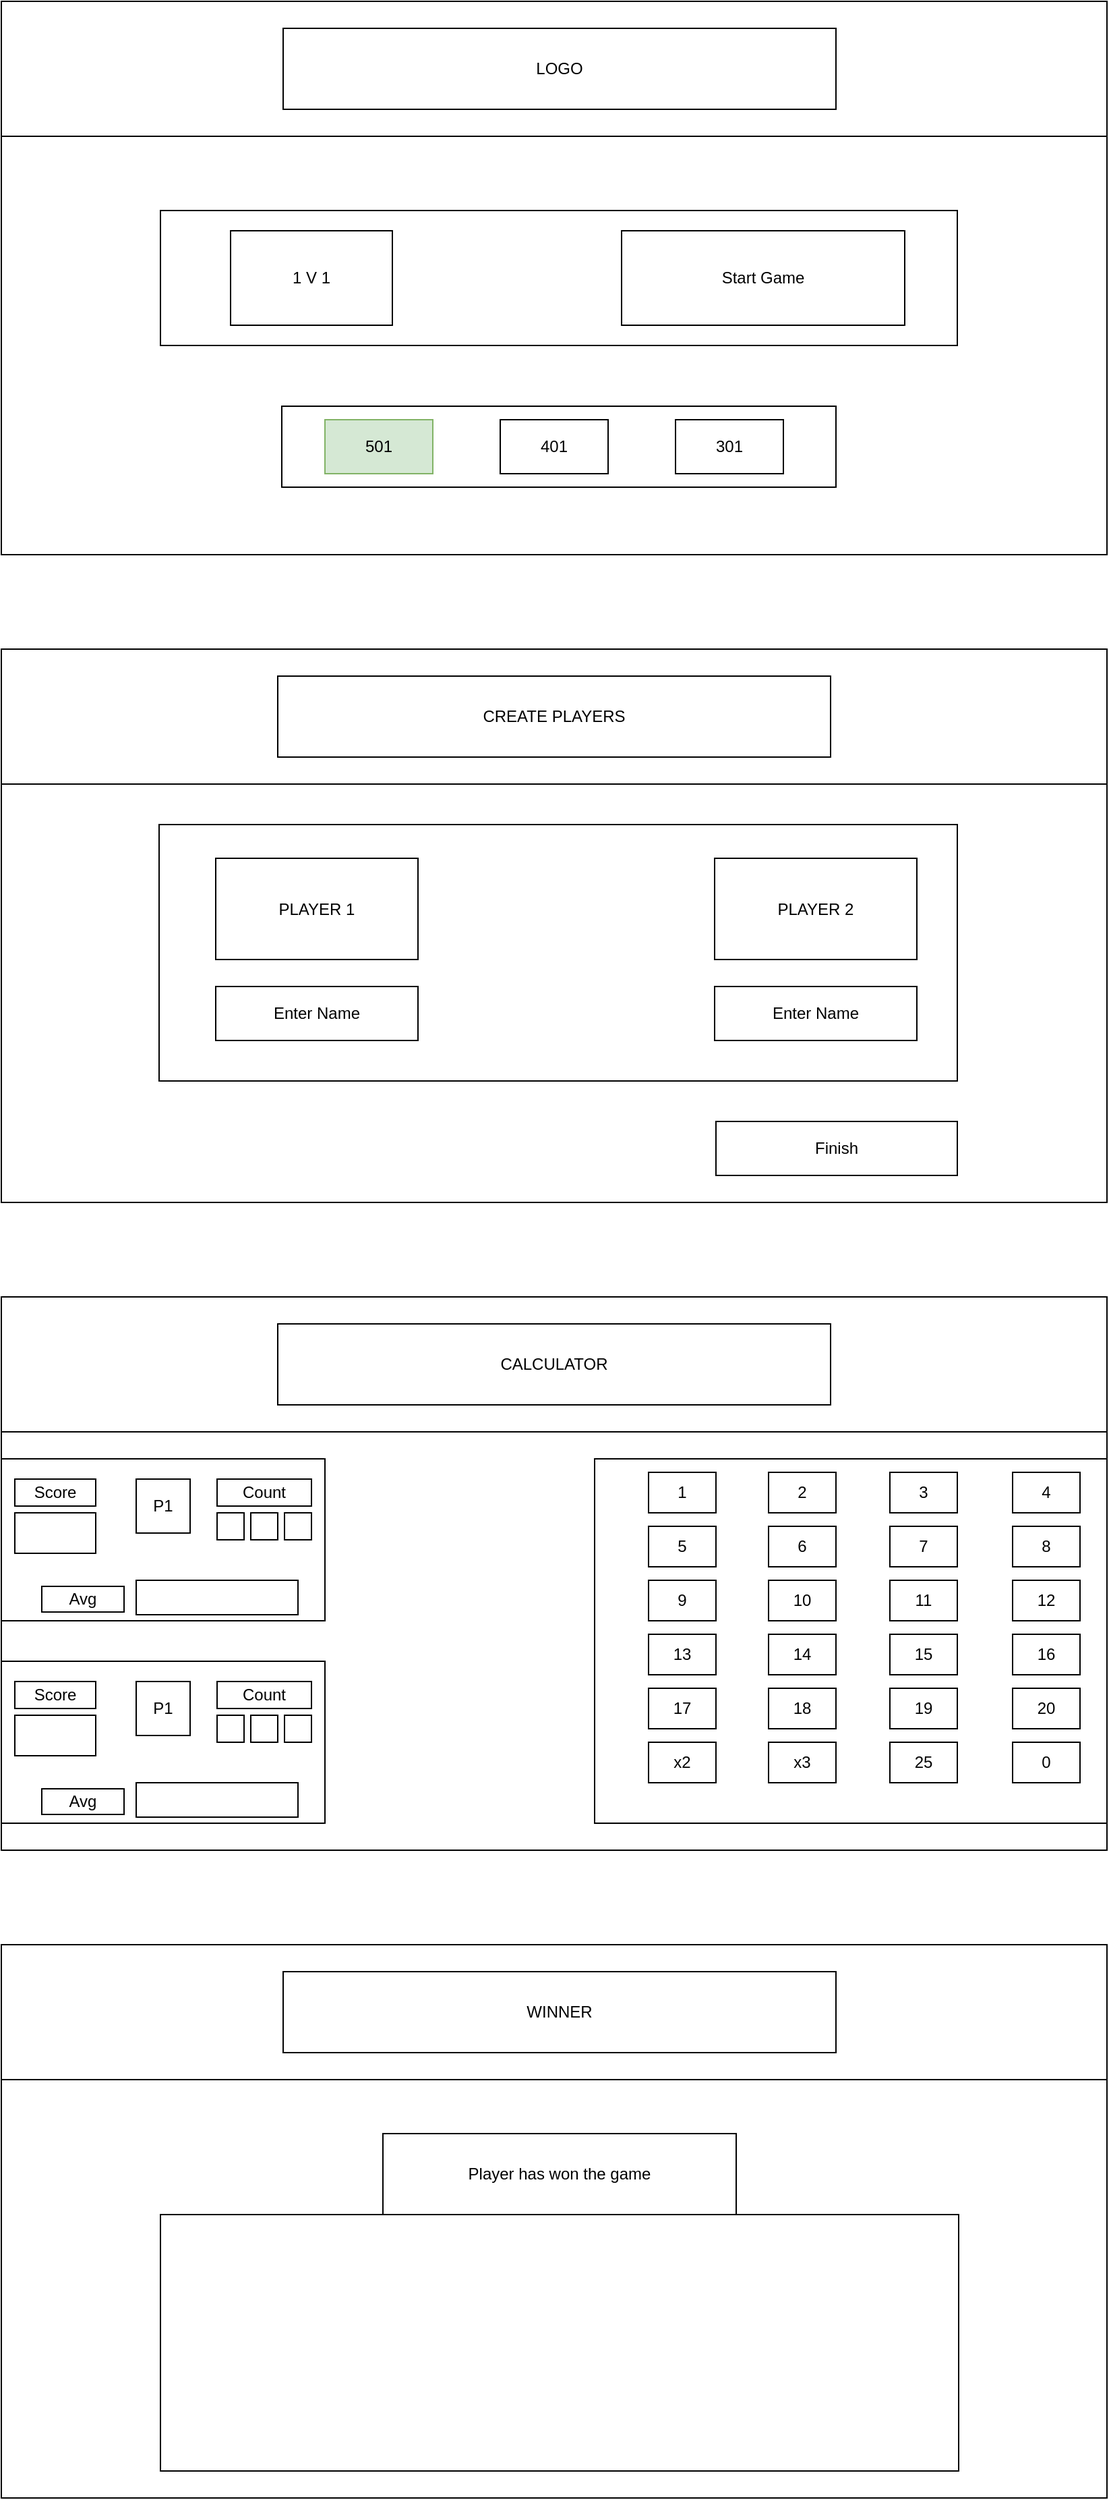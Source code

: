 <mxfile version="20.8.10" type="device"><diagram name="Seite-1" id="paZLR1A8twuQFrYivaNH"><mxGraphModel dx="929" dy="531" grid="1" gridSize="10" guides="1" tooltips="1" connect="1" arrows="1" fold="1" page="1" pageScale="1" pageWidth="827" pageHeight="1169" math="0" shadow="0"><root><mxCell id="0"/><mxCell id="1" parent="0"/><mxCell id="XDDbklvxgR-TvzOWc_MV-14" value="" style="rounded=0;whiteSpace=wrap;html=1;" vertex="1" parent="1"><mxGeometry width="820" height="410" as="geometry"/></mxCell><mxCell id="XDDbklvxgR-TvzOWc_MV-15" value="" style="rounded=0;whiteSpace=wrap;html=1;" vertex="1" parent="1"><mxGeometry y="480" width="820" height="410" as="geometry"/></mxCell><mxCell id="XDDbklvxgR-TvzOWc_MV-16" value="" style="rounded=0;whiteSpace=wrap;html=1;" vertex="1" parent="1"><mxGeometry y="960" width="820" height="410" as="geometry"/></mxCell><mxCell id="XDDbklvxgR-TvzOWc_MV-17" value="" style="rounded=0;whiteSpace=wrap;html=1;" vertex="1" parent="1"><mxGeometry y="1440" width="820" height="410" as="geometry"/></mxCell><mxCell id="XDDbklvxgR-TvzOWc_MV-18" value="" style="rounded=0;whiteSpace=wrap;html=1;" vertex="1" parent="1"><mxGeometry width="820" height="100" as="geometry"/></mxCell><mxCell id="XDDbklvxgR-TvzOWc_MV-19" value="" style="rounded=0;whiteSpace=wrap;html=1;" vertex="1" parent="1"><mxGeometry y="480" width="820" height="100" as="geometry"/></mxCell><mxCell id="XDDbklvxgR-TvzOWc_MV-20" value="" style="rounded=0;whiteSpace=wrap;html=1;" vertex="1" parent="1"><mxGeometry y="960" width="820" height="100" as="geometry"/></mxCell><mxCell id="XDDbklvxgR-TvzOWc_MV-21" value="" style="rounded=0;whiteSpace=wrap;html=1;" vertex="1" parent="1"><mxGeometry y="1440" width="820" height="100" as="geometry"/></mxCell><mxCell id="XDDbklvxgR-TvzOWc_MV-25" value="LOGO" style="rounded=0;whiteSpace=wrap;html=1;" vertex="1" parent="1"><mxGeometry x="209" y="20" width="410" height="60" as="geometry"/></mxCell><mxCell id="XDDbklvxgR-TvzOWc_MV-27" value="" style="rounded=0;whiteSpace=wrap;html=1;" vertex="1" parent="1"><mxGeometry x="118" y="155" width="591" height="100" as="geometry"/></mxCell><mxCell id="XDDbklvxgR-TvzOWc_MV-28" value="" style="rounded=0;whiteSpace=wrap;html=1;" vertex="1" parent="1"><mxGeometry x="208" y="300" width="411" height="60" as="geometry"/></mxCell><mxCell id="XDDbklvxgR-TvzOWc_MV-29" value="501" style="rounded=0;whiteSpace=wrap;html=1;fillColor=#d5e8d4;strokeColor=#82b366;" vertex="1" parent="1"><mxGeometry x="240" y="310" width="80" height="40" as="geometry"/></mxCell><mxCell id="XDDbklvxgR-TvzOWc_MV-31" value="401" style="rounded=0;whiteSpace=wrap;html=1;" vertex="1" parent="1"><mxGeometry x="370" y="310" width="80" height="40" as="geometry"/></mxCell><mxCell id="XDDbklvxgR-TvzOWc_MV-32" value="301" style="rounded=0;whiteSpace=wrap;html=1;" vertex="1" parent="1"><mxGeometry x="500" y="310" width="80" height="40" as="geometry"/></mxCell><mxCell id="XDDbklvxgR-TvzOWc_MV-33" value="1 V 1" style="rounded=0;whiteSpace=wrap;html=1;" vertex="1" parent="1"><mxGeometry x="170" y="170" width="120" height="70" as="geometry"/></mxCell><mxCell id="XDDbklvxgR-TvzOWc_MV-34" value="Start Game" style="rounded=0;whiteSpace=wrap;html=1;" vertex="1" parent="1"><mxGeometry x="460" y="170" width="210" height="70" as="geometry"/></mxCell><mxCell id="XDDbklvxgR-TvzOWc_MV-35" value="CREATE PLAYERS" style="rounded=0;whiteSpace=wrap;html=1;" vertex="1" parent="1"><mxGeometry x="205" y="500" width="410" height="60" as="geometry"/></mxCell><mxCell id="XDDbklvxgR-TvzOWc_MV-36" value="" style="rounded=0;whiteSpace=wrap;html=1;" vertex="1" parent="1"><mxGeometry x="117" y="610" width="592" height="190" as="geometry"/></mxCell><mxCell id="XDDbklvxgR-TvzOWc_MV-38" value="PLAYER 1" style="rounded=0;whiteSpace=wrap;html=1;" vertex="1" parent="1"><mxGeometry x="159" y="635" width="150" height="75" as="geometry"/></mxCell><mxCell id="XDDbklvxgR-TvzOWc_MV-40" value="PLAYER 2" style="rounded=0;whiteSpace=wrap;html=1;" vertex="1" parent="1"><mxGeometry x="529" y="635" width="150" height="75" as="geometry"/></mxCell><mxCell id="XDDbklvxgR-TvzOWc_MV-41" value="Enter Name" style="rounded=0;whiteSpace=wrap;html=1;" vertex="1" parent="1"><mxGeometry x="159" y="730" width="150" height="40" as="geometry"/></mxCell><mxCell id="XDDbklvxgR-TvzOWc_MV-42" value="Enter Name" style="rounded=0;whiteSpace=wrap;html=1;" vertex="1" parent="1"><mxGeometry x="529" y="730" width="150" height="40" as="geometry"/></mxCell><mxCell id="XDDbklvxgR-TvzOWc_MV-44" value="Finish" style="rounded=0;whiteSpace=wrap;html=1;" vertex="1" parent="1"><mxGeometry x="530" y="830" width="179" height="40" as="geometry"/></mxCell><mxCell id="XDDbklvxgR-TvzOWc_MV-46" value="CALCULATOR" style="rounded=0;whiteSpace=wrap;html=1;" vertex="1" parent="1"><mxGeometry x="205" y="980" width="410" height="60" as="geometry"/></mxCell><mxCell id="XDDbklvxgR-TvzOWc_MV-47" value="" style="rounded=0;whiteSpace=wrap;html=1;" vertex="1" parent="1"><mxGeometry y="1080" width="240" height="120" as="geometry"/></mxCell><mxCell id="XDDbklvxgR-TvzOWc_MV-51" value="" style="rounded=0;whiteSpace=wrap;html=1;" vertex="1" parent="1"><mxGeometry x="440" y="1080" width="380" height="270" as="geometry"/></mxCell><mxCell id="XDDbklvxgR-TvzOWc_MV-55" value="1" style="rounded=0;whiteSpace=wrap;html=1;" vertex="1" parent="1"><mxGeometry x="480" y="1090" width="50" height="30" as="geometry"/></mxCell><mxCell id="XDDbklvxgR-TvzOWc_MV-69" value="2" style="rounded=0;whiteSpace=wrap;html=1;" vertex="1" parent="1"><mxGeometry x="569" y="1090" width="50" height="30" as="geometry"/></mxCell><mxCell id="XDDbklvxgR-TvzOWc_MV-70" value="3" style="rounded=0;whiteSpace=wrap;html=1;" vertex="1" parent="1"><mxGeometry x="659" y="1090" width="50" height="30" as="geometry"/></mxCell><mxCell id="XDDbklvxgR-TvzOWc_MV-71" value="4" style="rounded=0;whiteSpace=wrap;html=1;" vertex="1" parent="1"><mxGeometry x="750" y="1090" width="50" height="30" as="geometry"/></mxCell><mxCell id="XDDbklvxgR-TvzOWc_MV-72" value="5" style="rounded=0;whiteSpace=wrap;html=1;" vertex="1" parent="1"><mxGeometry x="480" y="1130" width="50" height="30" as="geometry"/></mxCell><mxCell id="XDDbklvxgR-TvzOWc_MV-73" value="6" style="rounded=0;whiteSpace=wrap;html=1;" vertex="1" parent="1"><mxGeometry x="569" y="1130" width="50" height="30" as="geometry"/></mxCell><mxCell id="XDDbklvxgR-TvzOWc_MV-74" value="7" style="rounded=0;whiteSpace=wrap;html=1;" vertex="1" parent="1"><mxGeometry x="659" y="1130" width="50" height="30" as="geometry"/></mxCell><mxCell id="XDDbklvxgR-TvzOWc_MV-75" value="8" style="rounded=0;whiteSpace=wrap;html=1;" vertex="1" parent="1"><mxGeometry x="750" y="1130" width="50" height="30" as="geometry"/></mxCell><mxCell id="XDDbklvxgR-TvzOWc_MV-76" value="9" style="rounded=0;whiteSpace=wrap;html=1;" vertex="1" parent="1"><mxGeometry x="480" y="1170" width="50" height="30" as="geometry"/></mxCell><mxCell id="XDDbklvxgR-TvzOWc_MV-77" value="10" style="rounded=0;whiteSpace=wrap;html=1;" vertex="1" parent="1"><mxGeometry x="569" y="1170" width="50" height="30" as="geometry"/></mxCell><mxCell id="XDDbklvxgR-TvzOWc_MV-78" value="11" style="rounded=0;whiteSpace=wrap;html=1;" vertex="1" parent="1"><mxGeometry x="659" y="1170" width="50" height="30" as="geometry"/></mxCell><mxCell id="XDDbklvxgR-TvzOWc_MV-79" value="12" style="rounded=0;whiteSpace=wrap;html=1;" vertex="1" parent="1"><mxGeometry x="750" y="1170" width="50" height="30" as="geometry"/></mxCell><mxCell id="XDDbklvxgR-TvzOWc_MV-96" value="13" style="rounded=0;whiteSpace=wrap;html=1;" vertex="1" parent="1"><mxGeometry x="480" y="1210" width="50" height="30" as="geometry"/></mxCell><mxCell id="XDDbklvxgR-TvzOWc_MV-97" value="17" style="rounded=0;whiteSpace=wrap;html=1;" vertex="1" parent="1"><mxGeometry x="480" y="1250" width="50" height="30" as="geometry"/></mxCell><mxCell id="XDDbklvxgR-TvzOWc_MV-98" value="x2" style="rounded=0;whiteSpace=wrap;html=1;" vertex="1" parent="1"><mxGeometry x="480" y="1290" width="50" height="30" as="geometry"/></mxCell><mxCell id="XDDbklvxgR-TvzOWc_MV-99" value="14" style="rounded=0;whiteSpace=wrap;html=1;" vertex="1" parent="1"><mxGeometry x="569" y="1210" width="50" height="30" as="geometry"/></mxCell><mxCell id="XDDbklvxgR-TvzOWc_MV-100" value="18" style="rounded=0;whiteSpace=wrap;html=1;" vertex="1" parent="1"><mxGeometry x="569" y="1250" width="50" height="30" as="geometry"/></mxCell><mxCell id="XDDbklvxgR-TvzOWc_MV-101" value="x3" style="rounded=0;whiteSpace=wrap;html=1;" vertex="1" parent="1"><mxGeometry x="569" y="1290" width="50" height="30" as="geometry"/></mxCell><mxCell id="XDDbklvxgR-TvzOWc_MV-102" value="15" style="rounded=0;whiteSpace=wrap;html=1;" vertex="1" parent="1"><mxGeometry x="659" y="1210" width="50" height="30" as="geometry"/></mxCell><mxCell id="XDDbklvxgR-TvzOWc_MV-103" value="19" style="rounded=0;whiteSpace=wrap;html=1;" vertex="1" parent="1"><mxGeometry x="659" y="1250" width="50" height="30" as="geometry"/></mxCell><mxCell id="XDDbklvxgR-TvzOWc_MV-104" value="25" style="rounded=0;whiteSpace=wrap;html=1;" vertex="1" parent="1"><mxGeometry x="659" y="1290" width="50" height="30" as="geometry"/></mxCell><mxCell id="XDDbklvxgR-TvzOWc_MV-105" value="16" style="rounded=0;whiteSpace=wrap;html=1;" vertex="1" parent="1"><mxGeometry x="750" y="1210" width="50" height="30" as="geometry"/></mxCell><mxCell id="XDDbklvxgR-TvzOWc_MV-106" value="20" style="rounded=0;whiteSpace=wrap;html=1;" vertex="1" parent="1"><mxGeometry x="750" y="1250" width="50" height="30" as="geometry"/></mxCell><mxCell id="XDDbklvxgR-TvzOWc_MV-107" value="0" style="rounded=0;whiteSpace=wrap;html=1;" vertex="1" parent="1"><mxGeometry x="750" y="1290" width="50" height="30" as="geometry"/></mxCell><mxCell id="XDDbklvxgR-TvzOWc_MV-109" value="" style="rounded=0;whiteSpace=wrap;html=1;" vertex="1" parent="1"><mxGeometry x="210" y="1120" width="20" height="20" as="geometry"/></mxCell><mxCell id="XDDbklvxgR-TvzOWc_MV-110" value="" style="rounded=0;whiteSpace=wrap;html=1;" vertex="1" parent="1"><mxGeometry x="185" y="1120" width="20" height="20" as="geometry"/></mxCell><mxCell id="XDDbklvxgR-TvzOWc_MV-111" value="" style="rounded=0;whiteSpace=wrap;html=1;" vertex="1" parent="1"><mxGeometry x="160" y="1120" width="20" height="20" as="geometry"/></mxCell><mxCell id="XDDbklvxgR-TvzOWc_MV-112" value="Count" style="rounded=0;whiteSpace=wrap;html=1;" vertex="1" parent="1"><mxGeometry x="160" y="1095" width="70" height="20" as="geometry"/></mxCell><mxCell id="XDDbklvxgR-TvzOWc_MV-114" value="Score" style="rounded=0;whiteSpace=wrap;html=1;" vertex="1" parent="1"><mxGeometry x="10" y="1095" width="60" height="20" as="geometry"/></mxCell><mxCell id="XDDbklvxgR-TvzOWc_MV-115" value="" style="rounded=0;whiteSpace=wrap;html=1;" vertex="1" parent="1"><mxGeometry x="10" y="1120" width="60" height="30" as="geometry"/></mxCell><mxCell id="XDDbklvxgR-TvzOWc_MV-116" value="Avg" style="rounded=0;whiteSpace=wrap;html=1;" vertex="1" parent="1"><mxGeometry x="30" y="1174.5" width="61" height="19" as="geometry"/></mxCell><mxCell id="XDDbklvxgR-TvzOWc_MV-117" value="" style="rounded=0;whiteSpace=wrap;html=1;" vertex="1" parent="1"><mxGeometry x="100" y="1170" width="120" height="25.5" as="geometry"/></mxCell><mxCell id="XDDbklvxgR-TvzOWc_MV-118" value="P1" style="rounded=0;whiteSpace=wrap;html=1;" vertex="1" parent="1"><mxGeometry x="100" y="1095" width="40" height="40" as="geometry"/></mxCell><mxCell id="XDDbklvxgR-TvzOWc_MV-137" value="" style="rounded=0;whiteSpace=wrap;html=1;" vertex="1" parent="1"><mxGeometry y="1230" width="240" height="120" as="geometry"/></mxCell><mxCell id="XDDbklvxgR-TvzOWc_MV-138" value="" style="rounded=0;whiteSpace=wrap;html=1;" vertex="1" parent="1"><mxGeometry x="210" y="1270" width="20" height="20" as="geometry"/></mxCell><mxCell id="XDDbklvxgR-TvzOWc_MV-139" value="" style="rounded=0;whiteSpace=wrap;html=1;" vertex="1" parent="1"><mxGeometry x="185" y="1270" width="20" height="20" as="geometry"/></mxCell><mxCell id="XDDbklvxgR-TvzOWc_MV-140" value="" style="rounded=0;whiteSpace=wrap;html=1;" vertex="1" parent="1"><mxGeometry x="160" y="1270" width="20" height="20" as="geometry"/></mxCell><mxCell id="XDDbklvxgR-TvzOWc_MV-141" value="Count" style="rounded=0;whiteSpace=wrap;html=1;" vertex="1" parent="1"><mxGeometry x="160" y="1245" width="70" height="20" as="geometry"/></mxCell><mxCell id="XDDbklvxgR-TvzOWc_MV-142" value="Score" style="rounded=0;whiteSpace=wrap;html=1;" vertex="1" parent="1"><mxGeometry x="10" y="1245" width="60" height="20" as="geometry"/></mxCell><mxCell id="XDDbklvxgR-TvzOWc_MV-143" value="" style="rounded=0;whiteSpace=wrap;html=1;" vertex="1" parent="1"><mxGeometry x="10" y="1270" width="60" height="30" as="geometry"/></mxCell><mxCell id="XDDbklvxgR-TvzOWc_MV-144" value="Avg" style="rounded=0;whiteSpace=wrap;html=1;" vertex="1" parent="1"><mxGeometry x="30" y="1324.5" width="61" height="19" as="geometry"/></mxCell><mxCell id="XDDbklvxgR-TvzOWc_MV-145" value="" style="rounded=0;whiteSpace=wrap;html=1;" vertex="1" parent="1"><mxGeometry x="100" y="1320" width="120" height="25.5" as="geometry"/></mxCell><mxCell id="XDDbklvxgR-TvzOWc_MV-146" value="P1" style="rounded=0;whiteSpace=wrap;html=1;" vertex="1" parent="1"><mxGeometry x="100" y="1245" width="40" height="40" as="geometry"/></mxCell><mxCell id="XDDbklvxgR-TvzOWc_MV-147" value="WINNER" style="rounded=0;whiteSpace=wrap;html=1;" vertex="1" parent="1"><mxGeometry x="209" y="1460" width="410" height="60" as="geometry"/></mxCell><mxCell id="XDDbklvxgR-TvzOWc_MV-148" value="" style="rounded=0;whiteSpace=wrap;html=1;" vertex="1" parent="1"><mxGeometry x="118" y="1640" width="592" height="190" as="geometry"/></mxCell><mxCell id="XDDbklvxgR-TvzOWc_MV-151" value="Player has won the game" style="rounded=0;whiteSpace=wrap;html=1;" vertex="1" parent="1"><mxGeometry x="283" y="1580" width="262" height="60" as="geometry"/></mxCell></root></mxGraphModel></diagram></mxfile>